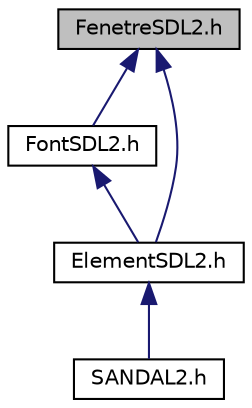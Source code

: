 digraph "FenetreSDL2.h"
{
  edge [fontname="Helvetica",fontsize="10",labelfontname="Helvetica",labelfontsize="10"];
  node [fontname="Helvetica",fontsize="10",shape=record];
  Node1 [label="FenetreSDL2.h",height=0.2,width=0.4,color="black", fillcolor="grey75", style="filled", fontcolor="black"];
  Node1 -> Node2 [dir="back",color="midnightblue",fontsize="10",style="solid",fontname="Helvetica"];
  Node2 [label="FontSDL2.h",height=0.2,width=0.4,color="black", fillcolor="white", style="filled",URL="$FontSDL2_8h.html",tooltip="Information about TTF objects. "];
  Node2 -> Node3 [dir="back",color="midnightblue",fontsize="10",style="solid",fontname="Helvetica"];
  Node3 [label="ElementSDL2.h",height=0.2,width=0.4,color="black", fillcolor="white", style="filled",URL="$ElementSDL2_8h.html",tooltip="Contains all structures related to Elements. "];
  Node3 -> Node4 [dir="back",color="midnightblue",fontsize="10",style="solid",fontname="Helvetica"];
  Node4 [label="SANDAL2.h",height=0.2,width=0.4,color="black", fillcolor="white", style="filled",URL="$SANDAL2_8h.html",tooltip="File to include, include everything else. Compilation flags to use : -lSDL2 -lSDL2_ttf -lSDL2_image -..."];
  Node1 -> Node3 [dir="back",color="midnightblue",fontsize="10",style="solid",fontname="Helvetica"];
}

